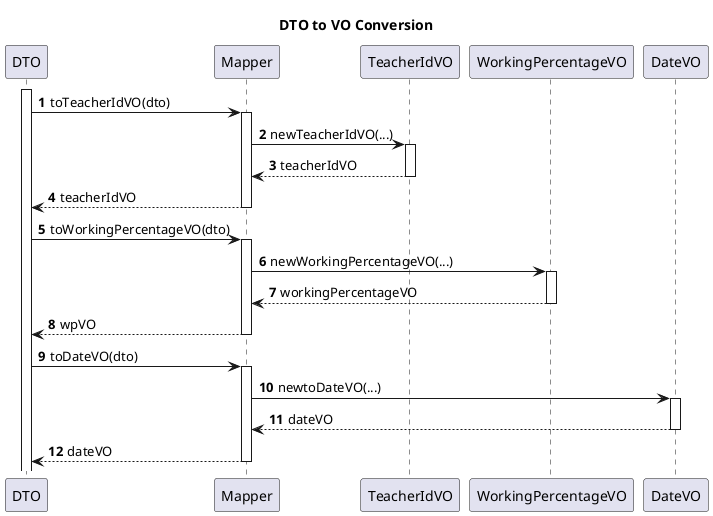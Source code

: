 @startuml CreateVOsFromDTO
title DTO to VO Conversion
autonumber

participant DTO
participant Mapper
participant TeacherIdVO
participant WorkingPercentageVO
participant DateVO

activate DTO
DTO -> Mapper : toTeacherIdVO(dto)
activate Mapper
Mapper -> TeacherIdVO : newTeacherIdVO(...)
activate TeacherIdVO
TeacherIdVO --> Mapper : teacherIdVO
deactivate TeacherIdVO
Mapper --> DTO : teacherIdVO
deactivate Mapper

DTO -> Mapper : toWorkingPercentageVO(dto)
activate Mapper
Mapper -> WorkingPercentageVO : newWorkingPercentageVO(...)
activate WorkingPercentageVO
WorkingPercentageVO --> Mapper : workingPercentageVO
deactivate WorkingPercentageVO
Mapper --> DTO : wpVO
deactivate Mapper

DTO -> Mapper : toDateVO(dto)
activate Mapper
Mapper -> DateVO : newtoDateVO(...)
activate DateVO
DateVO --> Mapper : dateVO
deactivate DateVO
Mapper --> DTO : dateVO
deactivate Mapper
@enduml
